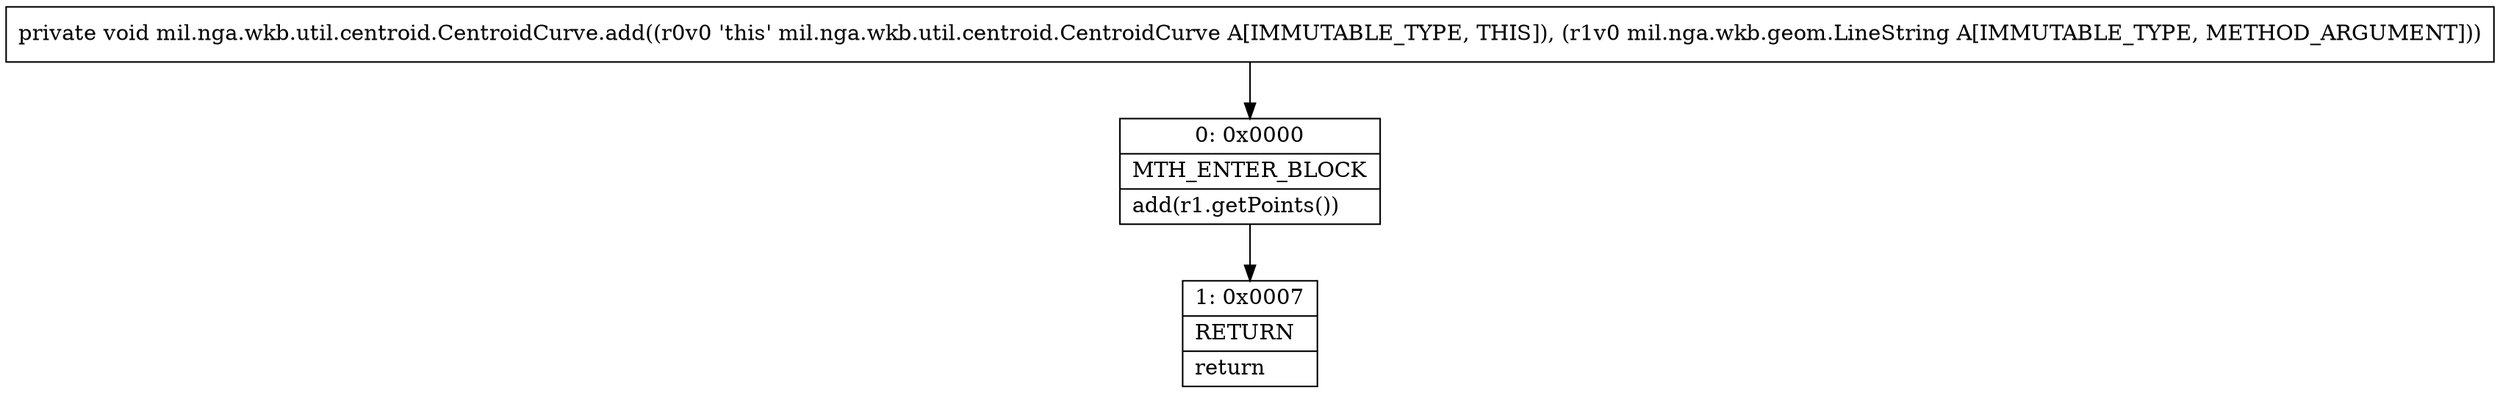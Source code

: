 digraph "CFG formil.nga.wkb.util.centroid.CentroidCurve.add(Lmil\/nga\/wkb\/geom\/LineString;)V" {
Node_0 [shape=record,label="{0\:\ 0x0000|MTH_ENTER_BLOCK\l|add(r1.getPoints())\l}"];
Node_1 [shape=record,label="{1\:\ 0x0007|RETURN\l|return\l}"];
MethodNode[shape=record,label="{private void mil.nga.wkb.util.centroid.CentroidCurve.add((r0v0 'this' mil.nga.wkb.util.centroid.CentroidCurve A[IMMUTABLE_TYPE, THIS]), (r1v0 mil.nga.wkb.geom.LineString A[IMMUTABLE_TYPE, METHOD_ARGUMENT])) }"];
MethodNode -> Node_0;
Node_0 -> Node_1;
}

